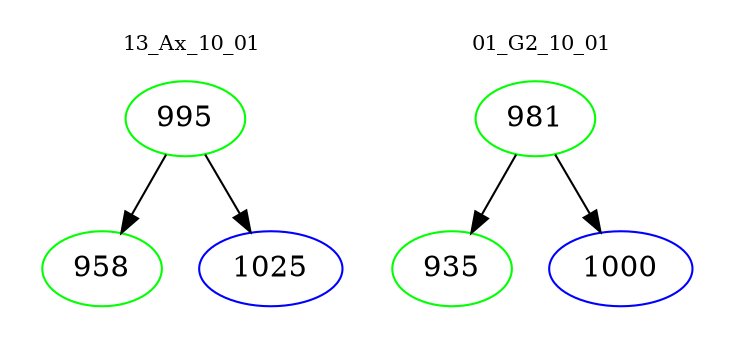 digraph{
subgraph cluster_0 {
color = white
label = "13_Ax_10_01";
fontsize=10;
T0_995 [label="995", color="green"]
T0_995 -> T0_958 [color="black"]
T0_958 [label="958", color="green"]
T0_995 -> T0_1025 [color="black"]
T0_1025 [label="1025", color="blue"]
}
subgraph cluster_1 {
color = white
label = "01_G2_10_01";
fontsize=10;
T1_981 [label="981", color="green"]
T1_981 -> T1_935 [color="black"]
T1_935 [label="935", color="green"]
T1_981 -> T1_1000 [color="black"]
T1_1000 [label="1000", color="blue"]
}
}
